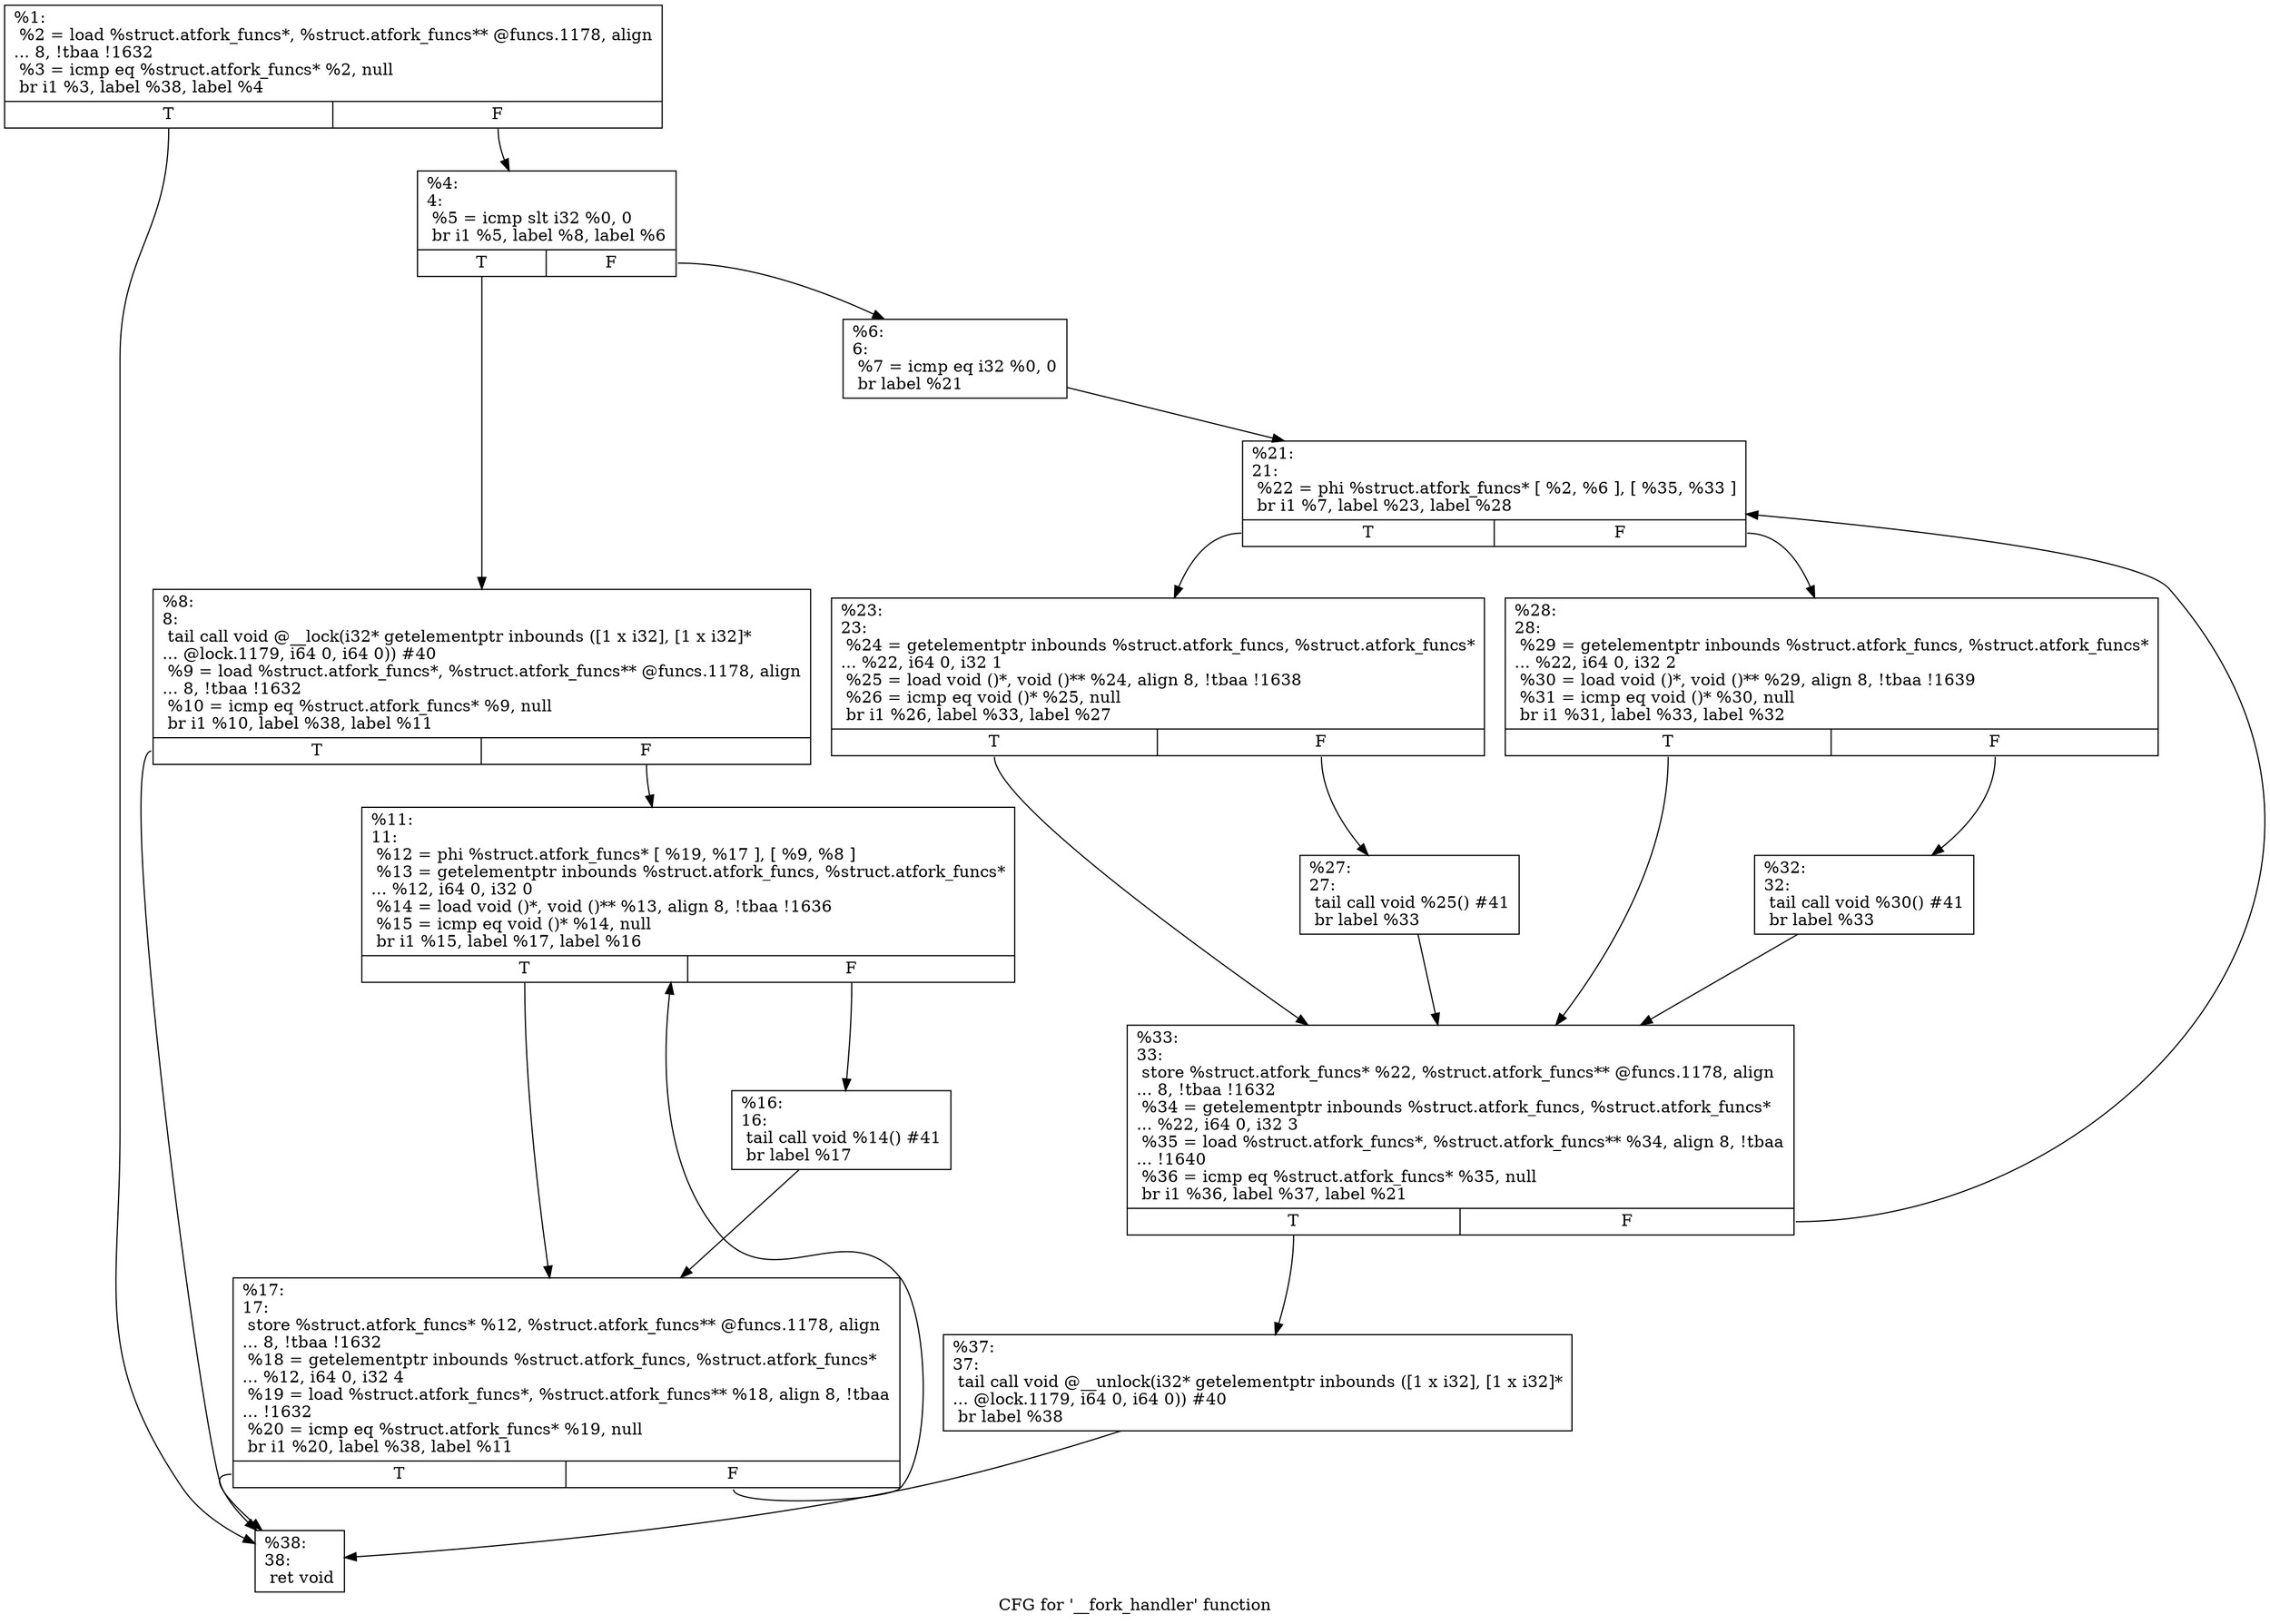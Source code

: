 digraph "CFG for '__fork_handler' function" {
	label="CFG for '__fork_handler' function";

	Node0x1a3f7c0 [shape=record,label="{%1:\l  %2 = load %struct.atfork_funcs*, %struct.atfork_funcs** @funcs.1178, align\l... 8, !tbaa !1632\l  %3 = icmp eq %struct.atfork_funcs* %2, null\l  br i1 %3, label %38, label %4\l|{<s0>T|<s1>F}}"];
	Node0x1a3f7c0:s0 -> Node0x1a41020;
	Node0x1a3f7c0:s1 -> Node0x1a40c10;
	Node0x1a40c10 [shape=record,label="{%4:\l4:                                                \l  %5 = icmp slt i32 %0, 0\l  br i1 %5, label %8, label %6\l|{<s0>T|<s1>F}}"];
	Node0x1a40c10:s0 -> Node0x1a40cb0;
	Node0x1a40c10:s1 -> Node0x1a40c60;
	Node0x1a40c60 [shape=record,label="{%6:\l6:                                                \l  %7 = icmp eq i32 %0, 0\l  br label %21\l}"];
	Node0x1a40c60 -> Node0x1a40df0;
	Node0x1a40cb0 [shape=record,label="{%8:\l8:                                                \l  tail call void @__lock(i32* getelementptr inbounds ([1 x i32], [1 x i32]*\l... @lock.1179, i64 0, i64 0)) #40\l  %9 = load %struct.atfork_funcs*, %struct.atfork_funcs** @funcs.1178, align\l... 8, !tbaa !1632\l  %10 = icmp eq %struct.atfork_funcs* %9, null\l  br i1 %10, label %38, label %11\l|{<s0>T|<s1>F}}"];
	Node0x1a40cb0:s0 -> Node0x1a41020;
	Node0x1a40cb0:s1 -> Node0x1a40d00;
	Node0x1a40d00 [shape=record,label="{%11:\l11:                                               \l  %12 = phi %struct.atfork_funcs* [ %19, %17 ], [ %9, %8 ]\l  %13 = getelementptr inbounds %struct.atfork_funcs, %struct.atfork_funcs*\l... %12, i64 0, i32 0\l  %14 = load void ()*, void ()** %13, align 8, !tbaa !1636\l  %15 = icmp eq void ()* %14, null\l  br i1 %15, label %17, label %16\l|{<s0>T|<s1>F}}"];
	Node0x1a40d00:s0 -> Node0x1a40da0;
	Node0x1a40d00:s1 -> Node0x1a40d50;
	Node0x1a40d50 [shape=record,label="{%16:\l16:                                               \l  tail call void %14() #41\l  br label %17\l}"];
	Node0x1a40d50 -> Node0x1a40da0;
	Node0x1a40da0 [shape=record,label="{%17:\l17:                                               \l  store %struct.atfork_funcs* %12, %struct.atfork_funcs** @funcs.1178, align\l... 8, !tbaa !1632\l  %18 = getelementptr inbounds %struct.atfork_funcs, %struct.atfork_funcs*\l... %12, i64 0, i32 4\l  %19 = load %struct.atfork_funcs*, %struct.atfork_funcs** %18, align 8, !tbaa\l... !1632\l  %20 = icmp eq %struct.atfork_funcs* %19, null\l  br i1 %20, label %38, label %11\l|{<s0>T|<s1>F}}"];
	Node0x1a40da0:s0 -> Node0x1a41020;
	Node0x1a40da0:s1 -> Node0x1a40d00;
	Node0x1a40df0 [shape=record,label="{%21:\l21:                                               \l  %22 = phi %struct.atfork_funcs* [ %2, %6 ], [ %35, %33 ]\l  br i1 %7, label %23, label %28\l|{<s0>T|<s1>F}}"];
	Node0x1a40df0:s0 -> Node0x1a40e40;
	Node0x1a40df0:s1 -> Node0x1a40ee0;
	Node0x1a40e40 [shape=record,label="{%23:\l23:                                               \l  %24 = getelementptr inbounds %struct.atfork_funcs, %struct.atfork_funcs*\l... %22, i64 0, i32 1\l  %25 = load void ()*, void ()** %24, align 8, !tbaa !1638\l  %26 = icmp eq void ()* %25, null\l  br i1 %26, label %33, label %27\l|{<s0>T|<s1>F}}"];
	Node0x1a40e40:s0 -> Node0x1a40f80;
	Node0x1a40e40:s1 -> Node0x1a40e90;
	Node0x1a40e90 [shape=record,label="{%27:\l27:                                               \l  tail call void %25() #41\l  br label %33\l}"];
	Node0x1a40e90 -> Node0x1a40f80;
	Node0x1a40ee0 [shape=record,label="{%28:\l28:                                               \l  %29 = getelementptr inbounds %struct.atfork_funcs, %struct.atfork_funcs*\l... %22, i64 0, i32 2\l  %30 = load void ()*, void ()** %29, align 8, !tbaa !1639\l  %31 = icmp eq void ()* %30, null\l  br i1 %31, label %33, label %32\l|{<s0>T|<s1>F}}"];
	Node0x1a40ee0:s0 -> Node0x1a40f80;
	Node0x1a40ee0:s1 -> Node0x1a40f30;
	Node0x1a40f30 [shape=record,label="{%32:\l32:                                               \l  tail call void %30() #41\l  br label %33\l}"];
	Node0x1a40f30 -> Node0x1a40f80;
	Node0x1a40f80 [shape=record,label="{%33:\l33:                                               \l  store %struct.atfork_funcs* %22, %struct.atfork_funcs** @funcs.1178, align\l... 8, !tbaa !1632\l  %34 = getelementptr inbounds %struct.atfork_funcs, %struct.atfork_funcs*\l... %22, i64 0, i32 3\l  %35 = load %struct.atfork_funcs*, %struct.atfork_funcs** %34, align 8, !tbaa\l... !1640\l  %36 = icmp eq %struct.atfork_funcs* %35, null\l  br i1 %36, label %37, label %21\l|{<s0>T|<s1>F}}"];
	Node0x1a40f80:s0 -> Node0x1a40fd0;
	Node0x1a40f80:s1 -> Node0x1a40df0;
	Node0x1a40fd0 [shape=record,label="{%37:\l37:                                               \l  tail call void @__unlock(i32* getelementptr inbounds ([1 x i32], [1 x i32]*\l... @lock.1179, i64 0, i64 0)) #40\l  br label %38\l}"];
	Node0x1a40fd0 -> Node0x1a41020;
	Node0x1a41020 [shape=record,label="{%38:\l38:                                               \l  ret void\l}"];
}
